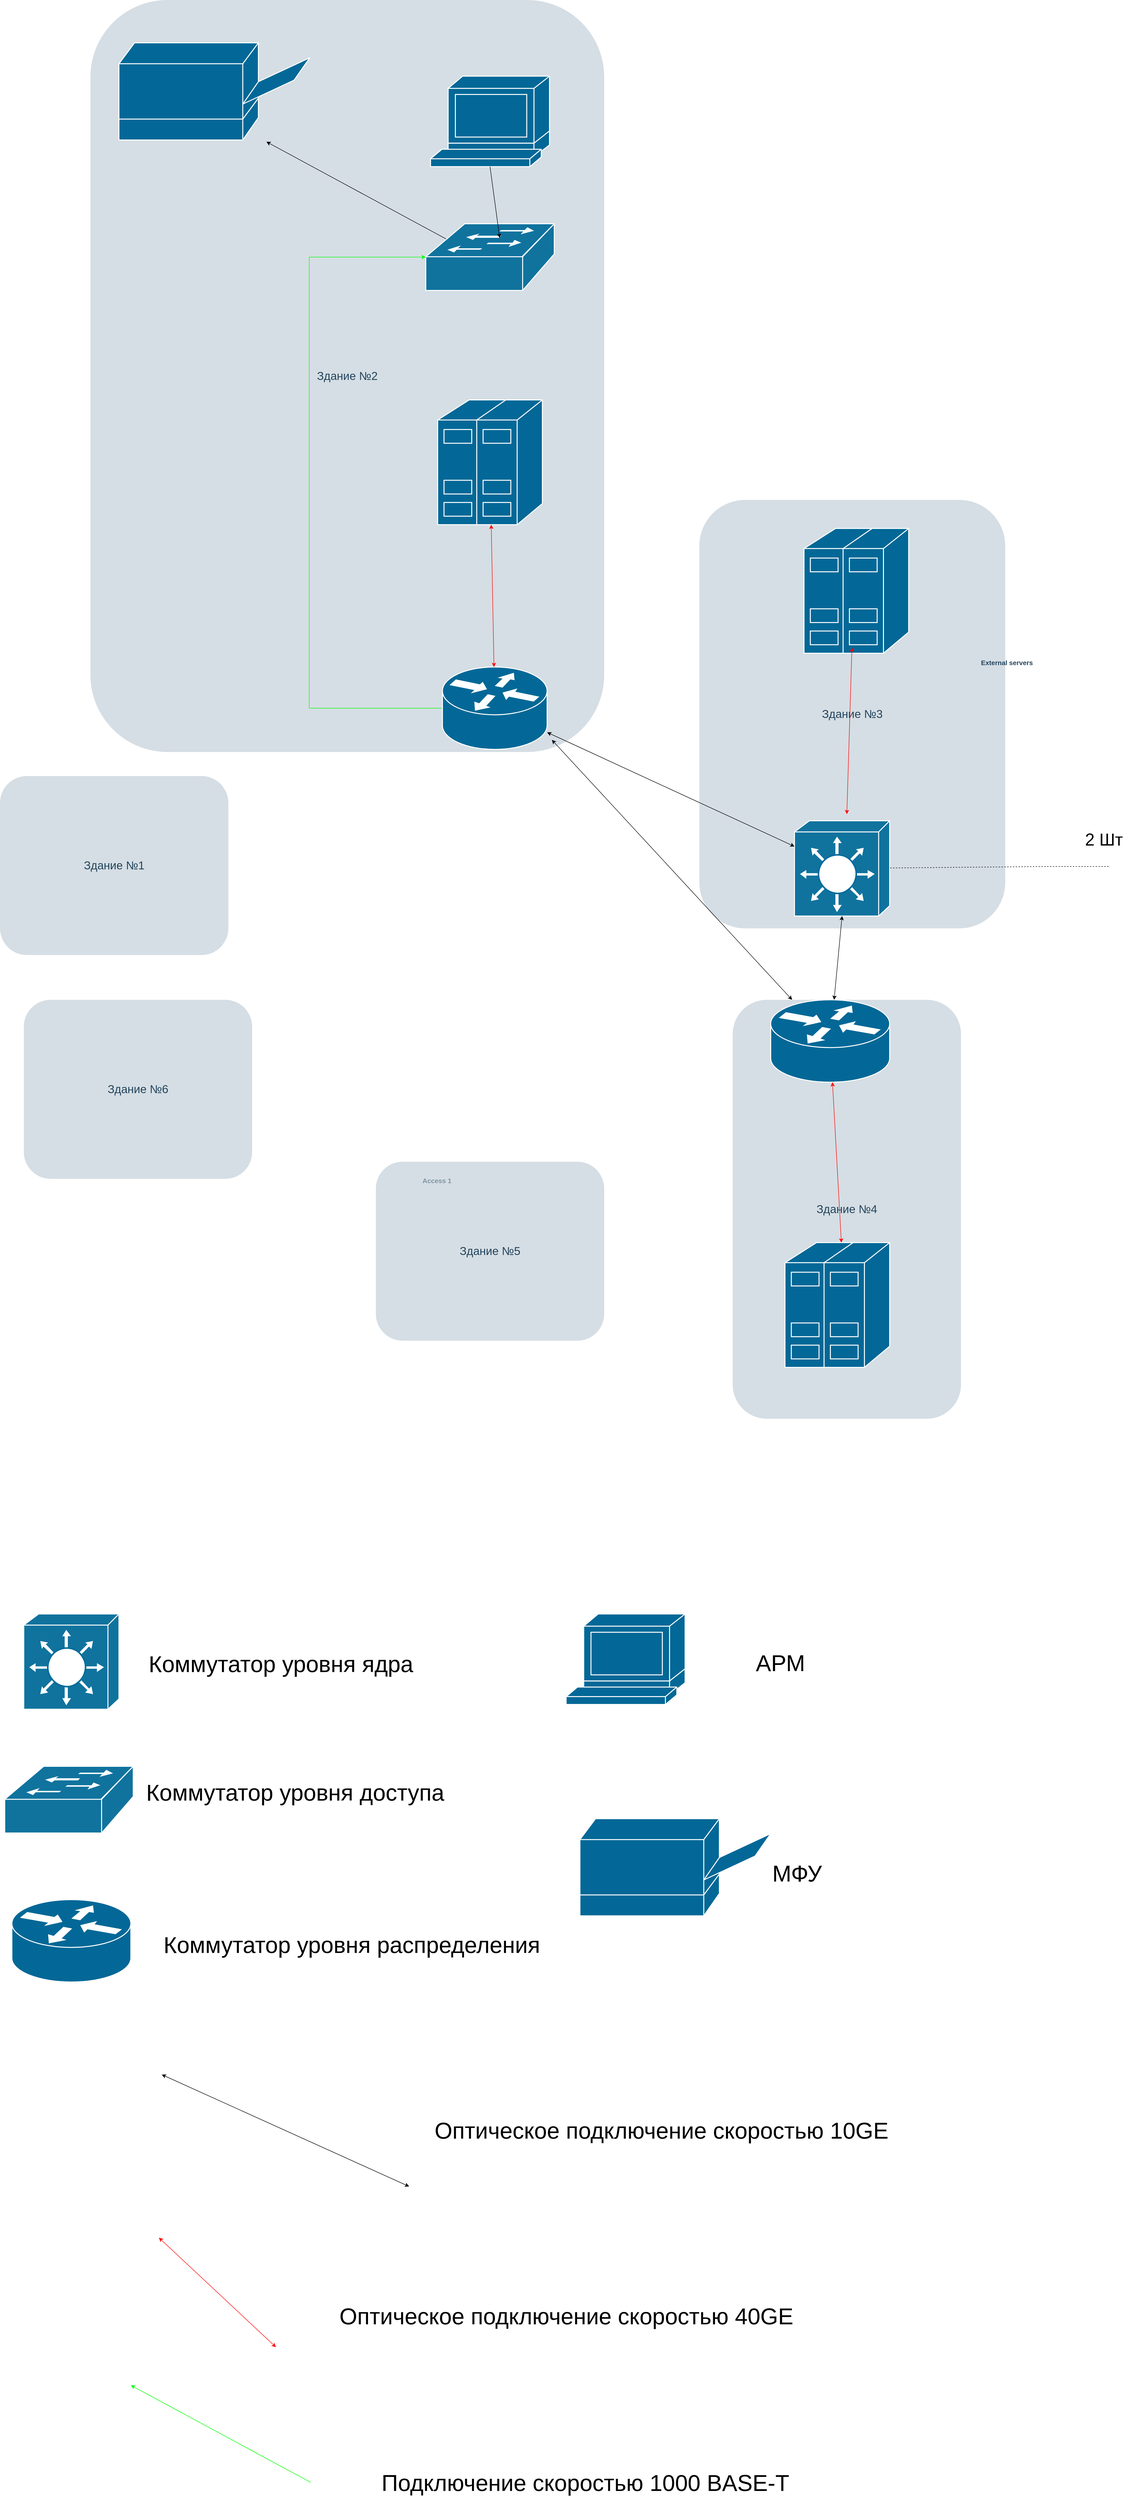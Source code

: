 <mxfile version="24.1.0" type="device" pages="2">
  <diagram id="6a731a19-8d31-9384-78a2-239565b7b9f0" name="Page-1">
    <mxGraphModel dx="4052" dy="3911" grid="1" gridSize="10" guides="1" tooltips="1" connect="1" arrows="1" fold="1" page="1" pageScale="1" pageWidth="827" pageHeight="1169" background="none" math="0" shadow="0">
      <root>
        <mxCell id="0" />
        <mxCell id="1" parent="0" />
        <mxCell id="O0wL-zpKEQLLvVsr3I_h-2264" value="Здание №3" style="rounded=1;whiteSpace=wrap;html=1;strokeColor=none;fillColor=#BAC8D3;fontSize=24;fontColor=#23445D;align=center;opacity=60;" vertex="1" parent="1">
          <mxGeometry x="740" y="-290" width="643" height="900" as="geometry" />
        </mxCell>
        <mxCell id="2093" value="Здание №6" style="rounded=1;whiteSpace=wrap;html=1;strokeColor=none;fillColor=#BAC8D3;fontSize=24;fontColor=#23445D;align=center;opacity=60;" parent="1" vertex="1">
          <mxGeometry x="-680" y="760" width="480" height="376" as="geometry" />
        </mxCell>
        <mxCell id="2112" value="" style="shape=mxgraph.cisco.switches.layer_3_switch;html=1;dashed=0;fillColor=#10739E;strokeColor=#ffffff;strokeWidth=2;verticalLabelPosition=bottom;verticalAlign=top;fontFamily=Helvetica;fontSize=36;fontColor=#FFB366" parent="1" vertex="1">
          <mxGeometry x="940" y="384" width="200" height="200" as="geometry" />
        </mxCell>
        <mxCell id="2227" value="&lt;font color=&quot;#23445d&quot;&gt;External servers&lt;/font&gt;" style="rounded=1;whiteSpace=wrap;html=1;strokeColor=none;fillColor=none;fontSize=14;fontColor=#742B21;align=center;fontStyle=1" parent="1" vertex="1">
          <mxGeometry x="1315" y="42" width="143" height="19" as="geometry" />
        </mxCell>
        <mxCell id="2233" value="Access 1" style="rounded=1;whiteSpace=wrap;html=1;strokeColor=none;fillColor=none;fontSize=14;fontColor=#23445D;align=center;fontStyle=1" parent="1" vertex="1">
          <mxGeometry x="142" y="1130" width="93" height="19" as="geometry" />
        </mxCell>
        <mxCell id="O0wL-zpKEQLLvVsr3I_h-2258" value="Здание №1" style="rounded=1;whiteSpace=wrap;html=1;strokeColor=none;fillColor=#BAC8D3;fontSize=24;fontColor=#23445D;align=center;opacity=60;" vertex="1" parent="1">
          <mxGeometry x="-730" y="290" width="480" height="376" as="geometry" />
        </mxCell>
        <mxCell id="O0wL-zpKEQLLvVsr3I_h-2259" value="Здание №2" style="rounded=1;whiteSpace=wrap;html=1;strokeColor=none;fillColor=#BAC8D3;fontSize=24;fontColor=#23445D;align=center;opacity=60;" vertex="1" parent="1">
          <mxGeometry x="-540" y="-1340" width="1080" height="1579.5" as="geometry" />
        </mxCell>
        <mxCell id="O0wL-zpKEQLLvVsr3I_h-2262" value="Здание №5" style="rounded=1;whiteSpace=wrap;html=1;strokeColor=none;fillColor=#BAC8D3;fontSize=24;fontColor=#23445D;align=center;opacity=60;" vertex="1" parent="1">
          <mxGeometry x="60" y="1100" width="480" height="376" as="geometry" />
        </mxCell>
        <mxCell id="O0wL-zpKEQLLvVsr3I_h-2263" value="Здание №4" style="rounded=1;whiteSpace=wrap;html=1;strokeColor=none;fillColor=#BAC8D3;fontSize=24;fontColor=#23445D;align=center;opacity=60;" vertex="1" parent="1">
          <mxGeometry x="810" y="760" width="480" height="880" as="geometry" />
        </mxCell>
        <mxCell id="O0wL-zpKEQLLvVsr3I_h-2266" value="" style="shape=mxgraph.cisco.switches.layer_3_switch;html=1;dashed=0;fillColor=#10739E;strokeColor=#ffffff;strokeWidth=2;verticalLabelPosition=bottom;verticalAlign=top;fontFamily=Helvetica;fontSize=36;fontColor=#FFB366" vertex="1" parent="1">
          <mxGeometry x="-680" y="2050" width="200" height="200" as="geometry" />
        </mxCell>
        <mxCell id="O0wL-zpKEQLLvVsr3I_h-2267" value="&lt;font style=&quot;font-size: 48px;&quot;&gt;Коммутатор уровня ядра&lt;/font&gt;" style="text;html=1;align=center;verticalAlign=middle;resizable=0;points=[];autosize=1;strokeColor=none;fillColor=none;" vertex="1" parent="1">
          <mxGeometry x="-430" y="2120" width="580" height="70" as="geometry" />
        </mxCell>
        <mxCell id="O0wL-zpKEQLLvVsr3I_h-2268" value="" style="shape=mxgraph.cisco.switches.workgroup_switch;html=1;dashed=0;fillColor=#10739E;strokeColor=#ffffff;strokeWidth=2;verticalLabelPosition=bottom;verticalAlign=top;fontFamily=Helvetica;fontSize=36;fontColor=#FFB366" vertex="1" parent="1">
          <mxGeometry x="-720" y="2370" width="270" height="140" as="geometry" />
        </mxCell>
        <mxCell id="O0wL-zpKEQLLvVsr3I_h-2269" value="&lt;font style=&quot;font-size: 48px;&quot;&gt;Коммутатор уровня доступа&lt;/font&gt;" style="text;html=1;align=center;verticalAlign=middle;resizable=0;points=[];autosize=1;strokeColor=none;fillColor=none;" vertex="1" parent="1">
          <mxGeometry x="-435" y="2390" width="650" height="70" as="geometry" />
        </mxCell>
        <mxCell id="O0wL-zpKEQLLvVsr3I_h-2272" value="" style="shape=mxgraph.cisco.routers.router;sketch=0;html=1;pointerEvents=1;dashed=0;fillColor=#036897;strokeColor=#ffffff;strokeWidth=2;verticalLabelPosition=bottom;verticalAlign=top;align=center;outlineConnect=0;" vertex="1" parent="1">
          <mxGeometry x="-705" y="2650" width="250" height="173" as="geometry" />
        </mxCell>
        <mxCell id="O0wL-zpKEQLLvVsr3I_h-2273" value="&lt;font style=&quot;font-size: 48px;&quot;&gt;Коммутатор уровня распределения&lt;/font&gt;" style="text;html=1;align=center;verticalAlign=middle;resizable=0;points=[];autosize=1;strokeColor=none;fillColor=none;" vertex="1" parent="1">
          <mxGeometry x="-396" y="2710" width="810" height="70" as="geometry" />
        </mxCell>
        <mxCell id="O0wL-zpKEQLLvVsr3I_h-2274" value="" style="shape=mxgraph.cisco.computers_and_peripherals.terminal;sketch=0;html=1;pointerEvents=1;dashed=0;fillColor=#036897;strokeColor=#ffffff;strokeWidth=2;verticalLabelPosition=bottom;verticalAlign=top;align=center;outlineConnect=0;" vertex="1" parent="1">
          <mxGeometry x="460" y="2050" width="250" height="190" as="geometry" />
        </mxCell>
        <mxCell id="O0wL-zpKEQLLvVsr3I_h-2276" value="&lt;span style=&quot;font-size: 48px;&quot;&gt;МФУ&lt;/span&gt;" style="text;html=1;align=center;verticalAlign=middle;resizable=0;points=[];autosize=1;strokeColor=none;fillColor=none;" vertex="1" parent="1">
          <mxGeometry x="880" y="2560" width="130" height="70" as="geometry" />
        </mxCell>
        <mxCell id="O0wL-zpKEQLLvVsr3I_h-2281" value="" style="endArrow=classic;startArrow=classic;html=1;rounded=0;" edge="1" parent="1" source="O0wL-zpKEQLLvVsr3I_h-2284" target="2112">
          <mxGeometry width="50" height="50" relative="1" as="geometry">
            <mxPoint x="350" y="600" as="sourcePoint" />
            <mxPoint x="730" y="400" as="targetPoint" />
          </mxGeometry>
        </mxCell>
        <mxCell id="O0wL-zpKEQLLvVsr3I_h-2282" value="" style="endArrow=none;dashed=1;html=1;rounded=0;" edge="1" parent="1" target="2112">
          <mxGeometry width="50" height="50" relative="1" as="geometry">
            <mxPoint x="1600" y="480" as="sourcePoint" />
            <mxPoint x="620" y="660" as="targetPoint" />
            <Array as="points">
              <mxPoint x="1470" y="480" />
            </Array>
          </mxGeometry>
        </mxCell>
        <mxCell id="O0wL-zpKEQLLvVsr3I_h-2283" value="&lt;font style=&quot;font-size: 36px;&quot;&gt;2 Шт&lt;/font&gt;" style="text;html=1;align=center;verticalAlign=middle;resizable=0;points=[];autosize=1;strokeColor=none;fillColor=none;" vertex="1" parent="1">
          <mxGeometry x="1540" y="393" width="100" height="60" as="geometry" />
        </mxCell>
        <mxCell id="O0wL-zpKEQLLvVsr3I_h-2299" style="edgeStyle=orthogonalEdgeStyle;rounded=0;orthogonalLoop=1;jettySize=auto;html=1;strokeColor=#00FF00;fillColor=#00FF00;" edge="1" parent="1" source="O0wL-zpKEQLLvVsr3I_h-2284" target="O0wL-zpKEQLLvVsr3I_h-2297">
          <mxGeometry relative="1" as="geometry">
            <Array as="points">
              <mxPoint x="-80" y="148" />
              <mxPoint x="-80" y="-800" />
            </Array>
          </mxGeometry>
        </mxCell>
        <mxCell id="O0wL-zpKEQLLvVsr3I_h-2284" value="" style="shape=mxgraph.cisco.routers.router;sketch=0;html=1;pointerEvents=1;dashed=0;fillColor=#036897;strokeColor=#ffffff;strokeWidth=2;verticalLabelPosition=bottom;verticalAlign=top;align=center;outlineConnect=0;" vertex="1" parent="1">
          <mxGeometry x="200" y="61" width="220" height="173" as="geometry" />
        </mxCell>
        <mxCell id="O0wL-zpKEQLLvVsr3I_h-2285" value="" style="shape=mxgraph.cisco.routers.router;sketch=0;html=1;pointerEvents=1;dashed=0;fillColor=#036897;strokeColor=#ffffff;strokeWidth=2;verticalLabelPosition=bottom;verticalAlign=top;align=center;outlineConnect=0;" vertex="1" parent="1">
          <mxGeometry x="890" y="760" width="250" height="173" as="geometry" />
        </mxCell>
        <mxCell id="O0wL-zpKEQLLvVsr3I_h-2286" value="" style="endArrow=classic;startArrow=classic;html=1;rounded=0;" edge="1" parent="1" target="O0wL-zpKEQLLvVsr3I_h-2285">
          <mxGeometry width="50" height="50" relative="1" as="geometry">
            <mxPoint x="430" y="214" as="sourcePoint" />
            <mxPoint x="950" y="449" as="targetPoint" />
          </mxGeometry>
        </mxCell>
        <mxCell id="O0wL-zpKEQLLvVsr3I_h-2287" value="" style="endArrow=classic;startArrow=classic;html=1;rounded=0;entryX=0.5;entryY=1;entryDx=0;entryDy=0;entryPerimeter=0;" edge="1" parent="1" source="O0wL-zpKEQLLvVsr3I_h-2285" target="2112">
          <mxGeometry width="50" height="50" relative="1" as="geometry">
            <mxPoint x="440" y="224" as="sourcePoint" />
            <mxPoint x="960" y="459" as="targetPoint" />
          </mxGeometry>
        </mxCell>
        <mxCell id="O0wL-zpKEQLLvVsr3I_h-2288" value="" style="endArrow=classic;startArrow=classic;html=1;rounded=0;" edge="1" parent="1">
          <mxGeometry width="50" height="50" relative="1" as="geometry">
            <mxPoint x="-390" y="3017.5" as="sourcePoint" />
            <mxPoint x="130" y="3252.5" as="targetPoint" />
          </mxGeometry>
        </mxCell>
        <mxCell id="O0wL-zpKEQLLvVsr3I_h-2289" value="&lt;font style=&quot;font-size: 48px;&quot;&gt;Оптическое подключение скоростью 10GE&lt;/font&gt;" style="text;html=1;align=center;verticalAlign=middle;resizable=0;points=[];autosize=1;strokeColor=none;fillColor=none;" vertex="1" parent="1">
          <mxGeometry x="170" y="3100" width="980" height="70" as="geometry" />
        </mxCell>
        <mxCell id="O0wL-zpKEQLLvVsr3I_h-2290" value="" style="shape=mxgraph.cisco.servers.standard_host;sketch=0;html=1;pointerEvents=1;dashed=0;fillColor=#036897;strokeColor=#ffffff;strokeWidth=2;verticalLabelPosition=bottom;verticalAlign=top;align=center;outlineConnect=0;" vertex="1" parent="1">
          <mxGeometry x="190" y="-500" width="220" height="262" as="geometry" />
        </mxCell>
        <mxCell id="O0wL-zpKEQLLvVsr3I_h-2291" value="" style="endArrow=classic;startArrow=classic;html=1;rounded=0;fillColor=#FF0000;strokeColor=#FF0000;" edge="1" parent="1" source="O0wL-zpKEQLLvVsr3I_h-2284" target="O0wL-zpKEQLLvVsr3I_h-2290">
          <mxGeometry width="50" height="50" relative="1" as="geometry">
            <mxPoint x="750" y="30" as="sourcePoint" />
            <mxPoint x="650" y="-140" as="targetPoint" />
          </mxGeometry>
        </mxCell>
        <mxCell id="O0wL-zpKEQLLvVsr3I_h-2292" value="" style="shape=mxgraph.cisco.servers.standard_host;sketch=0;html=1;pointerEvents=1;dashed=0;fillColor=#036897;strokeColor=#ffffff;strokeWidth=2;verticalLabelPosition=bottom;verticalAlign=top;align=center;outlineConnect=0;" vertex="1" parent="1">
          <mxGeometry x="920" y="1270" width="220" height="262" as="geometry" />
        </mxCell>
        <mxCell id="O0wL-zpKEQLLvVsr3I_h-2293" value="" style="endArrow=classic;startArrow=classic;html=1;rounded=0;fillColor=#FF0000;strokeColor=#FF0000;" edge="1" parent="1" target="O0wL-zpKEQLLvVsr3I_h-2285">
          <mxGeometry width="50" height="50" relative="1" as="geometry">
            <mxPoint x="1038.5" y="1270" as="sourcePoint" />
            <mxPoint x="1041.5" y="971" as="targetPoint" />
          </mxGeometry>
        </mxCell>
        <mxCell id="O0wL-zpKEQLLvVsr3I_h-2294" value="" style="shape=mxgraph.cisco.servers.standard_host;sketch=0;html=1;pointerEvents=1;dashed=0;fillColor=#036897;strokeColor=#ffffff;strokeWidth=2;verticalLabelPosition=bottom;verticalAlign=top;align=center;outlineConnect=0;" vertex="1" parent="1">
          <mxGeometry x="960" y="-230" width="220" height="262" as="geometry" />
        </mxCell>
        <mxCell id="O0wL-zpKEQLLvVsr3I_h-2296" value="" style="endArrow=classic;startArrow=classic;html=1;rounded=0;fillColor=#FF0000;strokeColor=#FF0000;" edge="1" parent="1">
          <mxGeometry width="50" height="50" relative="1" as="geometry">
            <mxPoint x="1050" y="370" as="sourcePoint" />
            <mxPoint x="1060.75" y="20" as="targetPoint" />
          </mxGeometry>
        </mxCell>
        <mxCell id="GrAGvCCeGatEEFNo7pwK-2233" style="edgeStyle=none;rounded=0;orthogonalLoop=1;jettySize=auto;html=1;exitX=0.16;exitY=0.23;exitDx=0;exitDy=0;exitPerimeter=0;" edge="1" parent="1" source="O0wL-zpKEQLLvVsr3I_h-2297">
          <mxGeometry relative="1" as="geometry">
            <mxPoint x="-170" y="-1042.23" as="targetPoint" />
          </mxGeometry>
        </mxCell>
        <mxCell id="O0wL-zpKEQLLvVsr3I_h-2297" value="" style="shape=mxgraph.cisco.switches.workgroup_switch;html=1;dashed=0;fillColor=#10739E;strokeColor=#ffffff;strokeWidth=2;verticalLabelPosition=bottom;verticalAlign=top;fontFamily=Helvetica;fontSize=36;fontColor=#FFB366" vertex="1" parent="1">
          <mxGeometry x="165" y="-870" width="270" height="140" as="geometry" />
        </mxCell>
        <mxCell id="O0wL-zpKEQLLvVsr3I_h-2300" value="" style="shape=mxgraph.cisco.computers_and_peripherals.terminal;sketch=0;html=1;pointerEvents=1;dashed=0;fillColor=#036897;strokeColor=#ffffff;strokeWidth=2;verticalLabelPosition=bottom;verticalAlign=top;align=center;outlineConnect=0;" vertex="1" parent="1">
          <mxGeometry x="175" y="-1180" width="250" height="190" as="geometry" />
        </mxCell>
        <mxCell id="GrAGvCCeGatEEFNo7pwK-2234" style="edgeStyle=none;rounded=0;orthogonalLoop=1;jettySize=auto;html=1;exitX=0.5;exitY=1;exitDx=0;exitDy=0;exitPerimeter=0;entryX=0.575;entryY=0.211;entryDx=0;entryDy=0;entryPerimeter=0;" edge="1" parent="1" source="O0wL-zpKEQLLvVsr3I_h-2300" target="O0wL-zpKEQLLvVsr3I_h-2297">
          <mxGeometry relative="1" as="geometry" />
        </mxCell>
        <mxCell id="GrAGvCCeGatEEFNo7pwK-2235" value="&lt;font style=&quot;font-size: 48px;&quot;&gt;АРМ&lt;/font&gt;" style="text;html=1;align=center;verticalAlign=middle;resizable=0;points=[];autosize=1;strokeColor=none;fillColor=none;" vertex="1" parent="1">
          <mxGeometry x="845" y="2118" width="130" height="70" as="geometry" />
        </mxCell>
        <mxCell id="GrAGvCCeGatEEFNo7pwK-2236" value="" style="endArrow=classic;startArrow=classic;html=1;rounded=0;fillColor=#FF0000;strokeColor=#FF0000;" edge="1" parent="1">
          <mxGeometry width="50" height="50" relative="1" as="geometry">
            <mxPoint x="-150" y="3590" as="sourcePoint" />
            <mxPoint x="-396" y="3360" as="targetPoint" />
          </mxGeometry>
        </mxCell>
        <mxCell id="GrAGvCCeGatEEFNo7pwK-2237" value="&lt;font style=&quot;font-size: 48px;&quot;&gt;Оптическое подключение скоростью 40GE&lt;/font&gt;" style="text;html=1;align=center;verticalAlign=middle;resizable=0;points=[];autosize=1;strokeColor=none;fillColor=none;" vertex="1" parent="1">
          <mxGeometry x="-30" y="3490" width="980" height="70" as="geometry" />
        </mxCell>
        <mxCell id="GrAGvCCeGatEEFNo7pwK-2238" style="edgeStyle=none;rounded=0;orthogonalLoop=1;jettySize=auto;html=1;exitX=0.16;exitY=0.23;exitDx=0;exitDy=0;exitPerimeter=0;fillColor=#00FF00;strokeColor=#00FF00;" edge="1" parent="1">
          <mxGeometry relative="1" as="geometry">
            <mxPoint x="-77" y="3874" as="sourcePoint" />
            <mxPoint x="-455" y="3670" as="targetPoint" />
          </mxGeometry>
        </mxCell>
        <mxCell id="GrAGvCCeGatEEFNo7pwK-2240" value="&lt;font style=&quot;font-size: 48px;&quot;&gt;Подключение скоростью 1000 BASE-T&lt;/font&gt;" style="text;html=1;align=center;verticalAlign=middle;resizable=0;points=[];autosize=1;strokeColor=none;fillColor=none;" vertex="1" parent="1">
          <mxGeometry x="60" y="3840" width="880" height="70" as="geometry" />
        </mxCell>
        <mxCell id="GrAGvCCeGatEEFNo7pwK-2241" value="" style="shape=mxgraph.cisco.computers_and_peripherals.printer;sketch=0;html=1;pointerEvents=1;dashed=0;fillColor=#036897;strokeColor=#ffffff;strokeWidth=2;verticalLabelPosition=bottom;verticalAlign=top;align=center;outlineConnect=0;" vertex="1" parent="1">
          <mxGeometry x="489" y="2480" width="401" height="204" as="geometry" />
        </mxCell>
        <mxCell id="GrAGvCCeGatEEFNo7pwK-2242" value="" style="shape=mxgraph.cisco.computers_and_peripherals.printer;sketch=0;html=1;pointerEvents=1;dashed=0;fillColor=#036897;strokeColor=#ffffff;strokeWidth=2;verticalLabelPosition=bottom;verticalAlign=top;align=center;outlineConnect=0;" vertex="1" parent="1">
          <mxGeometry x="-480" y="-1250" width="401" height="204" as="geometry" />
        </mxCell>
      </root>
    </mxGraphModel>
  </diagram>
  <diagram id="YuzWH9W_6HG5Alrj0R4K" name="Страница — 2">
    <mxGraphModel dx="4052" dy="1573" grid="1" gridSize="10" guides="1" tooltips="1" connect="1" arrows="1" fold="1" page="1" pageScale="1" pageWidth="827" pageHeight="1169" math="0" shadow="0">
      <root>
        <mxCell id="0" />
        <mxCell id="1" parent="0" />
        <mxCell id="rIAI9xv2NlO3Iu7Zr0Gl-1" value="АРМ 1" style="shape=ext;double=1;rounded=0;whiteSpace=wrap;html=1;" vertex="1" parent="1">
          <mxGeometry x="280" y="160" width="120" height="80" as="geometry" />
        </mxCell>
        <mxCell id="rIAI9xv2NlO3Iu7Zr0Gl-2" value="АРМ 1" style="shape=ext;double=1;rounded=0;whiteSpace=wrap;html=1;" vertex="1" parent="1">
          <mxGeometry x="280" y="250" width="120" height="80" as="geometry" />
        </mxCell>
        <mxCell id="rIAI9xv2NlO3Iu7Zr0Gl-3" value="АРМ 1" style="shape=ext;double=1;rounded=0;whiteSpace=wrap;html=1;" vertex="1" parent="1">
          <mxGeometry x="280" y="340" width="120" height="80" as="geometry" />
        </mxCell>
        <mxCell id="rIAI9xv2NlO3Iu7Zr0Gl-4" value="АРМ 1" style="shape=ext;double=1;rounded=0;whiteSpace=wrap;html=1;" vertex="1" parent="1">
          <mxGeometry x="280" y="430" width="120" height="80" as="geometry" />
        </mxCell>
        <mxCell id="rIAI9xv2NlO3Iu7Zr0Gl-5" value="АРМ 1" style="shape=ext;double=1;rounded=0;whiteSpace=wrap;html=1;" vertex="1" parent="1">
          <mxGeometry x="280" y="520" width="120" height="80" as="geometry" />
        </mxCell>
        <mxCell id="rIAI9xv2NlO3Iu7Zr0Gl-6" value="Сетевое устройство №1&amp;nbsp;" style="shape=ext;double=1;rounded=0;whiteSpace=wrap;html=1;" vertex="1" parent="1">
          <mxGeometry x="-60" y="180" width="120" height="440" as="geometry" />
        </mxCell>
        <mxCell id="rIAI9xv2NlO3Iu7Zr0Gl-8" style="edgeStyle=orthogonalEdgeStyle;rounded=0;orthogonalLoop=1;jettySize=auto;html=1;exitX=1;exitY=0.5;exitDx=0;exitDy=0;entryX=0;entryY=0.5;entryDx=0;entryDy=0;" edge="1" parent="1" source="rIAI9xv2NlO3Iu7Zr0Gl-7" target="rIAI9xv2NlO3Iu7Zr0Gl-1">
          <mxGeometry relative="1" as="geometry" />
        </mxCell>
        <mxCell id="rIAI9xv2NlO3Iu7Zr0Gl-7" value="0/1" style="shape=ext;double=1;rounded=0;whiteSpace=wrap;html=1;" vertex="1" parent="1">
          <mxGeometry x="60" y="180" width="50" height="40" as="geometry" />
        </mxCell>
        <mxCell id="rIAI9xv2NlO3Iu7Zr0Gl-9" value="АРМ 1" style="shape=ext;double=1;rounded=0;whiteSpace=wrap;html=1;" vertex="1" parent="1">
          <mxGeometry x="280" y="610" width="120" height="80" as="geometry" />
        </mxCell>
        <mxCell id="rIAI9xv2NlO3Iu7Zr0Gl-10" value="АРМ 1" style="shape=ext;double=1;rounded=0;whiteSpace=wrap;html=1;" vertex="1" parent="1">
          <mxGeometry x="280" y="700" width="120" height="80" as="geometry" />
        </mxCell>
        <mxCell id="rIAI9xv2NlO3Iu7Zr0Gl-11" value="АРМ 1" style="shape=ext;double=1;rounded=0;whiteSpace=wrap;html=1;" vertex="1" parent="1">
          <mxGeometry x="280" y="790" width="120" height="80" as="geometry" />
        </mxCell>
        <mxCell id="rIAI9xv2NlO3Iu7Zr0Gl-12" value="АРМ 1" style="shape=ext;double=1;rounded=0;whiteSpace=wrap;html=1;" vertex="1" parent="1">
          <mxGeometry x="280" y="880" width="120" height="80" as="geometry" />
        </mxCell>
        <mxCell id="rIAI9xv2NlO3Iu7Zr0Gl-13" value="АРМ 1" style="shape=ext;double=1;rounded=0;whiteSpace=wrap;html=1;" vertex="1" parent="1">
          <mxGeometry x="280" y="970" width="120" height="80" as="geometry" />
        </mxCell>
        <mxCell id="rIAI9xv2NlO3Iu7Zr0Gl-14" value="АРМ 1" style="shape=ext;double=1;rounded=0;whiteSpace=wrap;html=1;" vertex="1" parent="1">
          <mxGeometry x="-490" y="230" width="120" height="80" as="geometry" />
        </mxCell>
        <mxCell id="rIAI9xv2NlO3Iu7Zr0Gl-15" value="АРМ 1" style="shape=ext;double=1;rounded=0;whiteSpace=wrap;html=1;" vertex="1" parent="1">
          <mxGeometry x="-490" y="320" width="120" height="80" as="geometry" />
        </mxCell>
        <mxCell id="rIAI9xv2NlO3Iu7Zr0Gl-16" value="АРМ 1" style="shape=ext;double=1;rounded=0;whiteSpace=wrap;html=1;" vertex="1" parent="1">
          <mxGeometry x="-490" y="410" width="120" height="80" as="geometry" />
        </mxCell>
        <mxCell id="rIAI9xv2NlO3Iu7Zr0Gl-17" value="АРМ 1" style="shape=ext;double=1;rounded=0;whiteSpace=wrap;html=1;" vertex="1" parent="1">
          <mxGeometry x="-490" y="500" width="120" height="80" as="geometry" />
        </mxCell>
        <mxCell id="rIAI9xv2NlO3Iu7Zr0Gl-18" value="АРМ 1" style="shape=ext;double=1;rounded=0;whiteSpace=wrap;html=1;" vertex="1" parent="1">
          <mxGeometry x="-490" y="590" width="120" height="80" as="geometry" />
        </mxCell>
        <mxCell id="rIAI9xv2NlO3Iu7Zr0Gl-19" value="АРМ 1" style="shape=ext;double=1;rounded=0;whiteSpace=wrap;html=1;" vertex="1" parent="1">
          <mxGeometry x="-310" y="560" width="120" height="80" as="geometry" />
        </mxCell>
        <mxCell id="rIAI9xv2NlO3Iu7Zr0Gl-20" value="АРМ 1" style="shape=ext;double=1;rounded=0;whiteSpace=wrap;html=1;" vertex="1" parent="1">
          <mxGeometry x="-310" y="650" width="120" height="80" as="geometry" />
        </mxCell>
        <mxCell id="rIAI9xv2NlO3Iu7Zr0Gl-21" value="АРМ 1" style="shape=ext;double=1;rounded=0;whiteSpace=wrap;html=1;" vertex="1" parent="1">
          <mxGeometry x="-310" y="740" width="120" height="80" as="geometry" />
        </mxCell>
        <mxCell id="rIAI9xv2NlO3Iu7Zr0Gl-22" value="АРМ 1" style="shape=ext;double=1;rounded=0;whiteSpace=wrap;html=1;" vertex="1" parent="1">
          <mxGeometry x="-310" y="830" width="120" height="80" as="geometry" />
        </mxCell>
        <mxCell id="rIAI9xv2NlO3Iu7Zr0Gl-23" value="АРМ 1" style="shape=ext;double=1;rounded=0;whiteSpace=wrap;html=1;" vertex="1" parent="1">
          <mxGeometry x="-310" y="920" width="120" height="80" as="geometry" />
        </mxCell>
      </root>
    </mxGraphModel>
  </diagram>
</mxfile>
